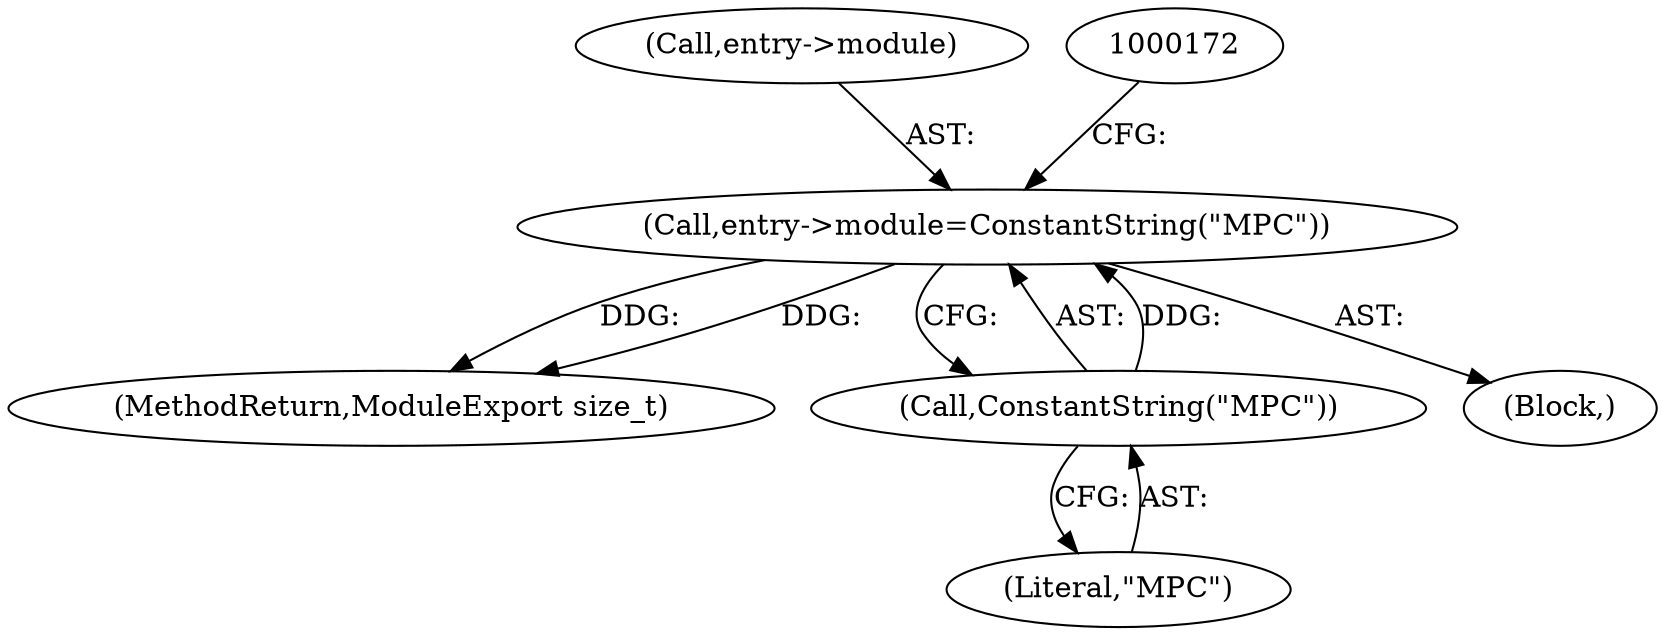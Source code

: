 digraph "0_ImageMagick_529ff26b68febb2ac03062c58452ea0b4c6edbc1@pointer" {
"1000165" [label="(Call,entry->module=ConstantString(\"MPC\"))"];
"1000169" [label="(Call,ConstantString(\"MPC\"))"];
"1000170" [label="(Literal,\"MPC\")"];
"1000177" [label="(MethodReturn,ModuleExport size_t)"];
"1000166" [label="(Call,entry->module)"];
"1000165" [label="(Call,entry->module=ConstantString(\"MPC\"))"];
"1000169" [label="(Call,ConstantString(\"MPC\"))"];
"1000102" [label="(Block,)"];
"1000165" -> "1000102"  [label="AST: "];
"1000165" -> "1000169"  [label="CFG: "];
"1000166" -> "1000165"  [label="AST: "];
"1000169" -> "1000165"  [label="AST: "];
"1000172" -> "1000165"  [label="CFG: "];
"1000165" -> "1000177"  [label="DDG: "];
"1000165" -> "1000177"  [label="DDG: "];
"1000169" -> "1000165"  [label="DDG: "];
"1000169" -> "1000170"  [label="CFG: "];
"1000170" -> "1000169"  [label="AST: "];
}
